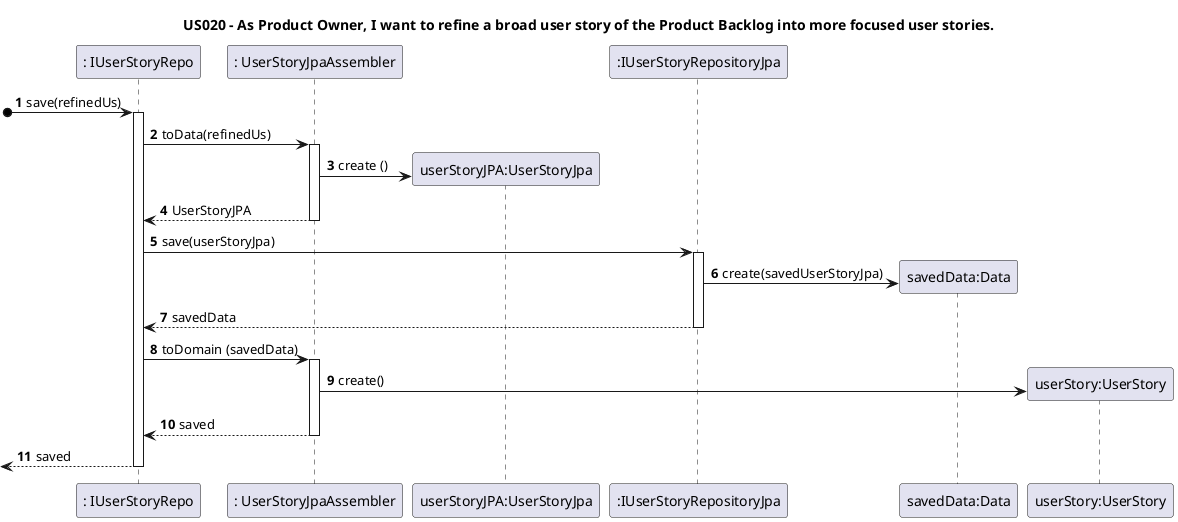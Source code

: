 @startuml
title "US020 - As Product Owner, I want to refine a broad user story of the Product Backlog into more focused user stories."

autoactivate on
autonumber

participant ": IUserStoryRepo" as Repository
participant ": UserStoryJpaAssembler" as Assembler
participant "userStoryJPA:UserStoryJpa" as USJPA
participant ":IUserStoryRepositoryJpa" as Driver
participant "savedData:Data" as Data
participant "userStory:UserStory" as US

[o->Repository: save(refinedUs)
Repository -> Assembler : toData(refinedUs)
Assembler -> USJPA **: create ()
Assembler --> Repository : UserStoryJPA
Repository -> Driver: save(userStoryJpa)
Driver -> Data**: create(savedUserStoryJpa)
Driver --> Repository : savedData
Repository -> Assembler: toDomain (savedData)
Assembler -> US **: create()
Assembler --> Repository :saved
[<--Repository: saved

@enduml
